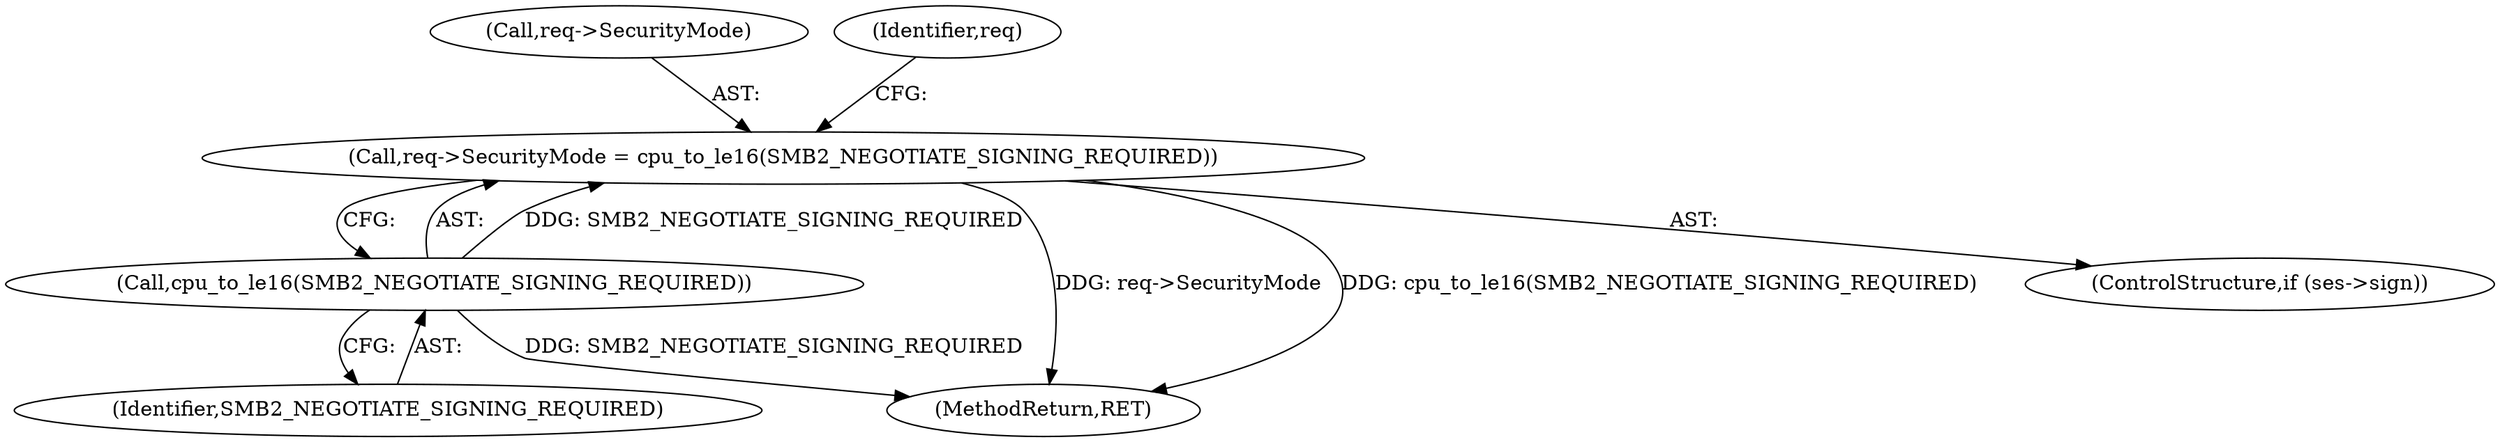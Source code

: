 digraph "0_linux_b57a55e2200ede754e4dc9cce4ba9402544b9365@pointer" {
"1000309" [label="(Call,req->SecurityMode = cpu_to_le16(SMB2_NEGOTIATE_SIGNING_REQUIRED))"];
"1000313" [label="(Call,cpu_to_le16(SMB2_NEGOTIATE_SIGNING_REQUIRED))"];
"1000848" [label="(MethodReturn,RET)"];
"1000305" [label="(ControlStructure,if (ses->sign))"];
"1000309" [label="(Call,req->SecurityMode = cpu_to_le16(SMB2_NEGOTIATE_SIGNING_REQUIRED))"];
"1000310" [label="(Call,req->SecurityMode)"];
"1000334" [label="(Identifier,req)"];
"1000314" [label="(Identifier,SMB2_NEGOTIATE_SIGNING_REQUIRED)"];
"1000313" [label="(Call,cpu_to_le16(SMB2_NEGOTIATE_SIGNING_REQUIRED))"];
"1000309" -> "1000305"  [label="AST: "];
"1000309" -> "1000313"  [label="CFG: "];
"1000310" -> "1000309"  [label="AST: "];
"1000313" -> "1000309"  [label="AST: "];
"1000334" -> "1000309"  [label="CFG: "];
"1000309" -> "1000848"  [label="DDG: req->SecurityMode"];
"1000309" -> "1000848"  [label="DDG: cpu_to_le16(SMB2_NEGOTIATE_SIGNING_REQUIRED)"];
"1000313" -> "1000309"  [label="DDG: SMB2_NEGOTIATE_SIGNING_REQUIRED"];
"1000313" -> "1000314"  [label="CFG: "];
"1000314" -> "1000313"  [label="AST: "];
"1000313" -> "1000848"  [label="DDG: SMB2_NEGOTIATE_SIGNING_REQUIRED"];
}
